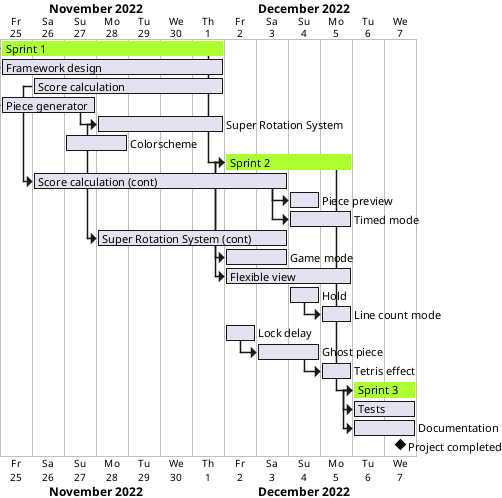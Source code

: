 @startgantt

projectscale daily zoom 2

Project starts 2022-11-25

[Sprint 1] is colored in GreenYellow
[Sprint 1] starts 2022-11-25
[Sprint 1] ends 2022-12-1

[Framework design] starts at [Sprint 1]'s start
[Framework design] ends 2022-12-1

[Score calculation] starts 2022-11-26
[Score calculation] ends 2022-12-1

[Piece generator] starts at [Sprint 1]'s start
[Piece generator] lasts 3 days

[Super Rotation System] starts at [Piece generator]'s end
[Super Rotation System] ends 2022-12-1

[Colorscheme] starts at 2022-11-27
[Colorscheme] lasts 2 days

[Sprint 2] is colored in GreenYellow
[Sprint 2] starts at [Sprint 1]'s end
[Sprint 2] ends 2022-12-5

[Score calculation (cont)] starts at [Score calculation]'s start
[Score calculation (cont)] ends 2022-12-3

[Piece preview] starts at [Score calculation (cont)]'s end

[Timed mode] starts at [Score calculation (cont)]'s end
[Timed mode] lasts 2 days

[Super Rotation System (cont)] starts at [Super Rotation System]'s start
[Super Rotation System (cont)] ends at 2022-12-3

[Game mode] starts at [Sprint 2]'s start
[Game mode] ends at 2022-12-3

[Flexible view] starts at [Sprint 2]'s start
[Flexible view] ends 2022-12-5

[Hold] starts at 2022-12-4
[Line count mode] starts at [Hold]'s end


[Lock delay] starts at 2022-12-2

[Ghost piece] starts at [Lock delay]'s end
[Ghost piece] lasts 2 days

[Tetris effect] starts at [Ghost piece]'s end

[Sprint 3] is colored in GreenYellow
[Sprint 3] starts at [Sprint 2]'s end
[Sprint 3] ends 2022-12-7

[Tests] starts at [Sprint 3]'s start
[Tests] lasts 2 days

[Documentation] starts at [Sprint 3]'s start
[Documentation] lasts 2 days

[Project completed] happens at [Sprint 3]'s end
@endgantt